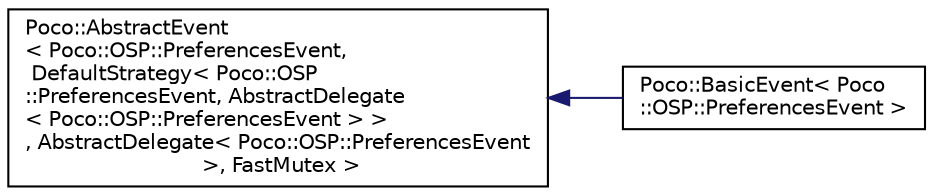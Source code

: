digraph "Graphical Class Hierarchy"
{
 // LATEX_PDF_SIZE
  edge [fontname="Helvetica",fontsize="10",labelfontname="Helvetica",labelfontsize="10"];
  node [fontname="Helvetica",fontsize="10",shape=record];
  rankdir="LR";
  Node0 [label="Poco::AbstractEvent\l\< Poco::OSP::PreferencesEvent,\l DefaultStrategy\< Poco::OSP\l::PreferencesEvent, AbstractDelegate\l\< Poco::OSP::PreferencesEvent \> \>\l, AbstractDelegate\< Poco::OSP::PreferencesEvent\l \>, FastMutex \>",height=0.2,width=0.4,color="black", fillcolor="white", style="filled",URL="$classPoco_1_1AbstractEvent.html",tooltip=" "];
  Node0 -> Node1 [dir="back",color="midnightblue",fontsize="10",style="solid",fontname="Helvetica"];
  Node1 [label="Poco::BasicEvent\< Poco\l::OSP::PreferencesEvent \>",height=0.2,width=0.4,color="black", fillcolor="white", style="filled",URL="$classPoco_1_1BasicEvent.html",tooltip=" "];
}
